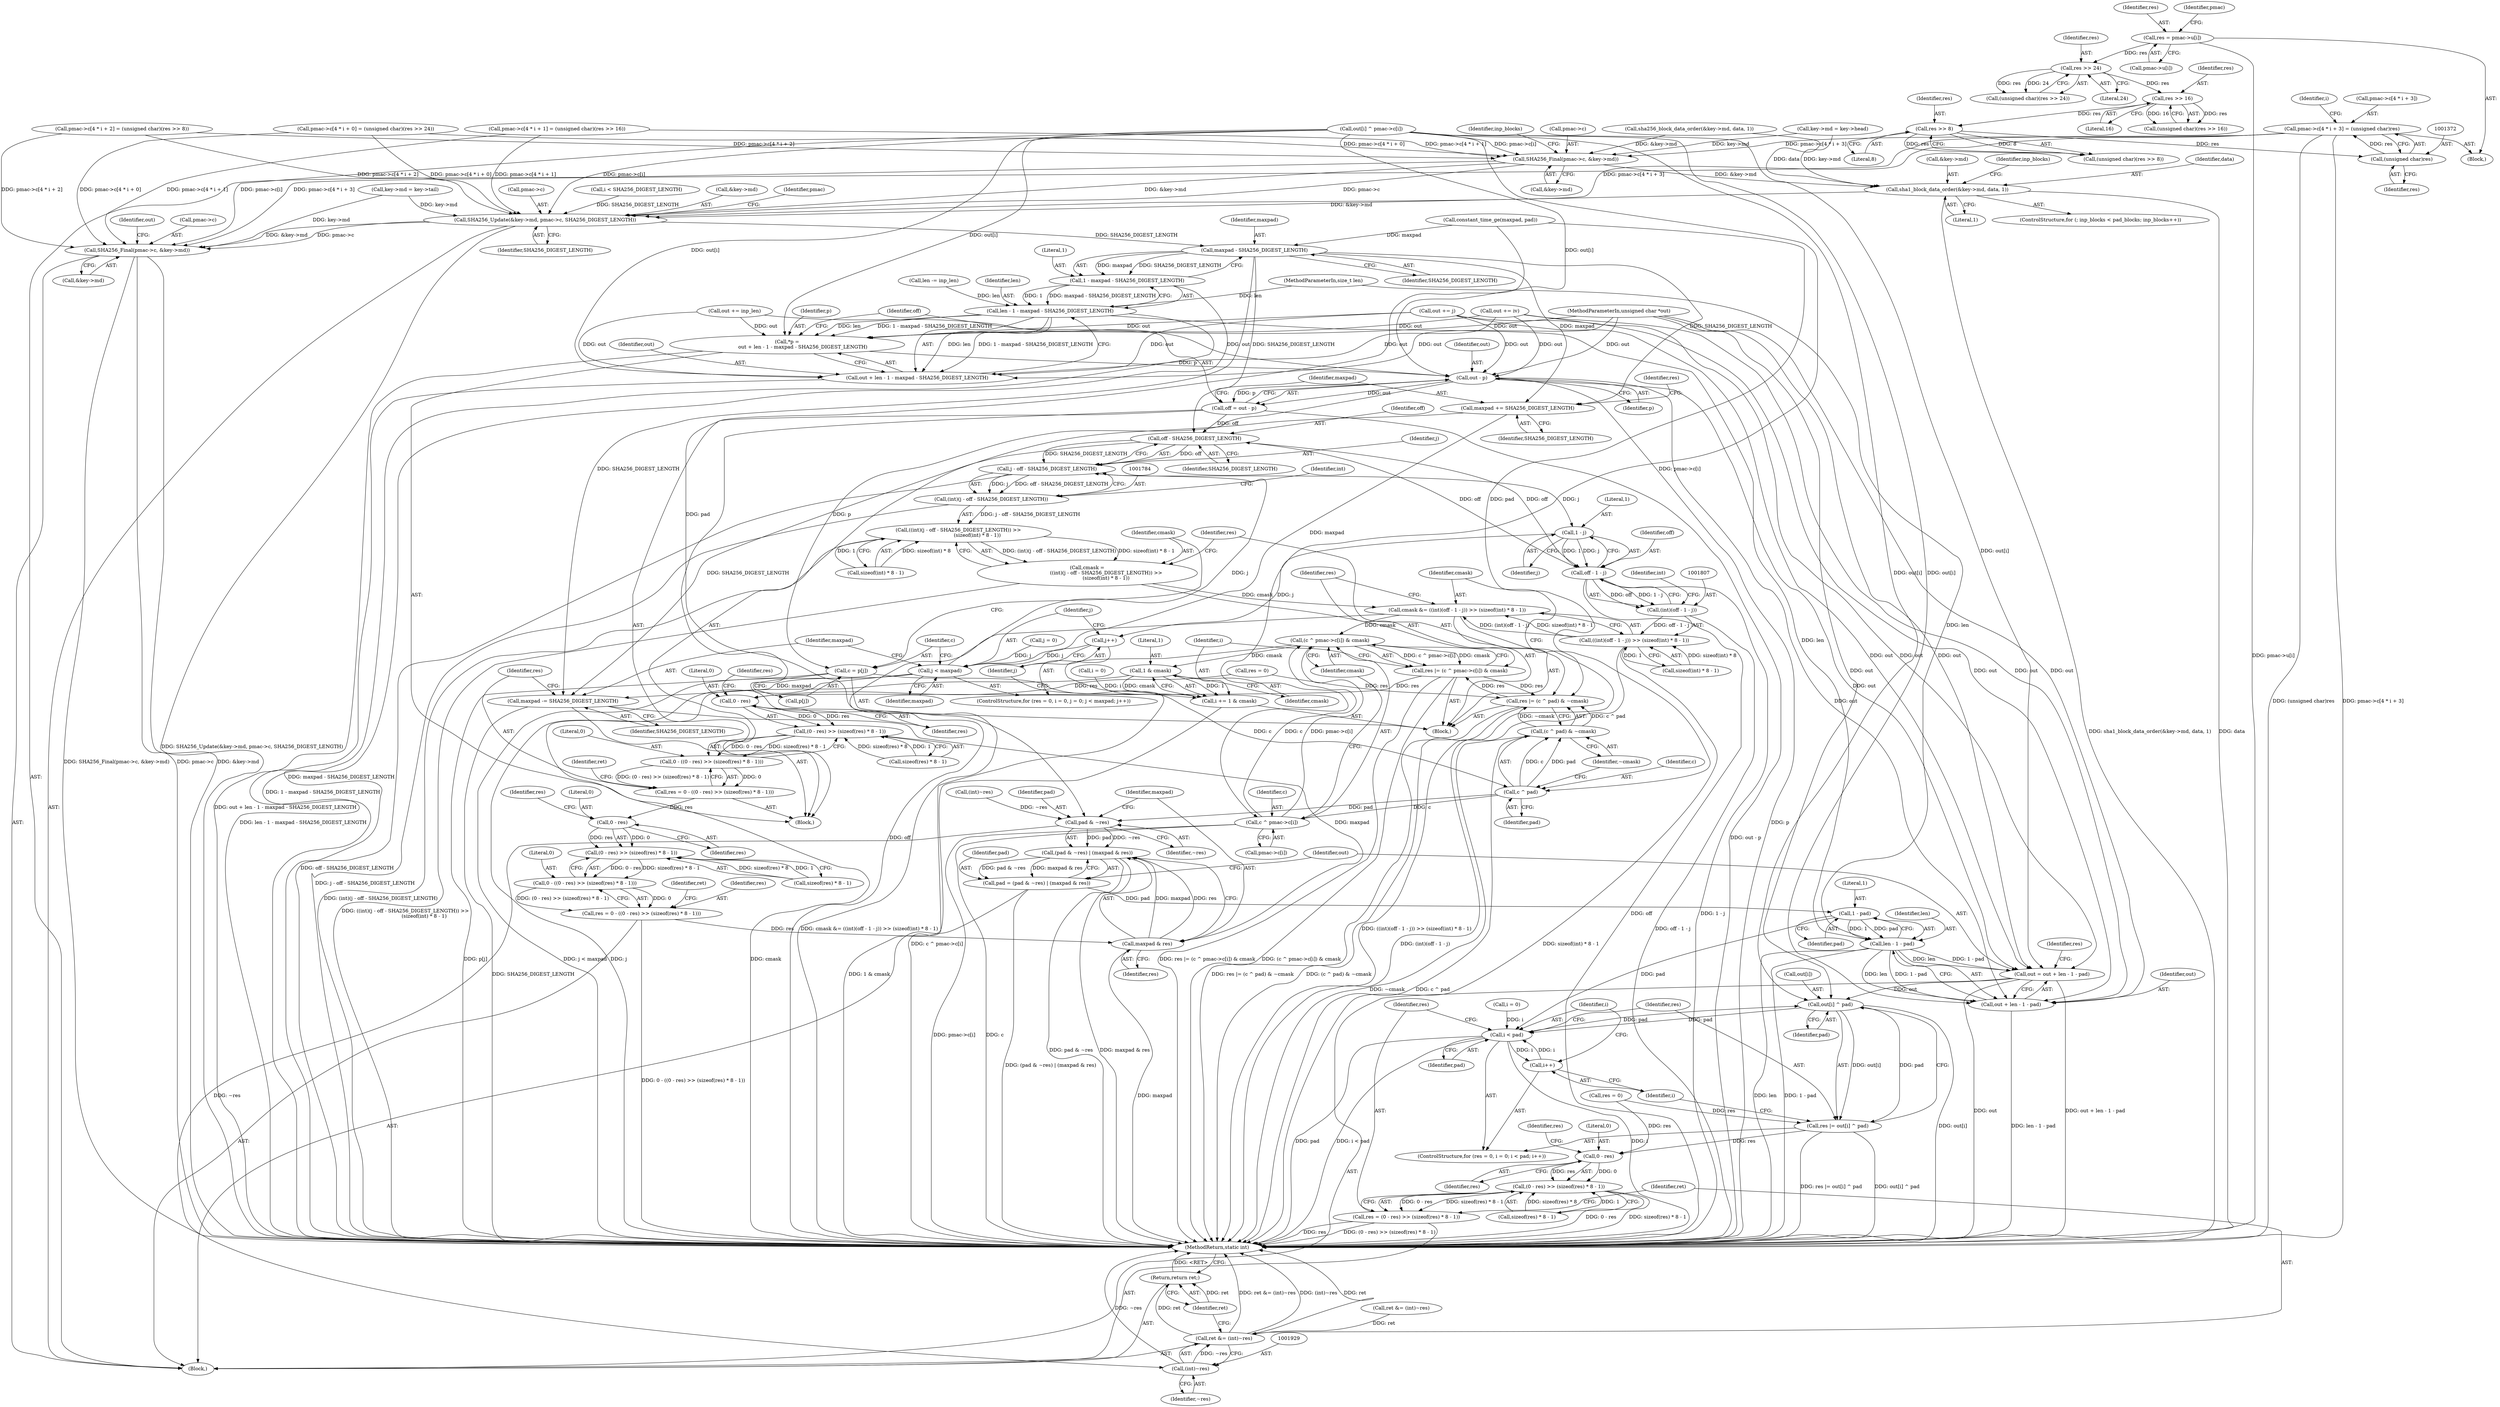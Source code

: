 digraph "0_openssl_68595c0c2886e7942a14f98c17a55a88afb6c292_0@array" {
"1001361" [label="(Call,pmac->c[4 * i + 3] = (unsigned char)res)"];
"1001371" [label="(Call,(unsigned char)res)"];
"1001358" [label="(Call,res >> 8)"];
"1001343" [label="(Call,res >> 16)"];
"1001328" [label="(Call,res >> 24)"];
"1001309" [label="(Call,res = pmac->u[i])"];
"1001632" [label="(Call,SHA256_Final(pmac->c, &key->md))"];
"1001696" [label="(Call,sha1_block_data_order(&key->md, data, 1))"];
"1001710" [label="(Call,SHA256_Update(&key->md, pmac->c, SHA256_DIGEST_LENGTH))"];
"1001719" [label="(Call,SHA256_Final(pmac->c, &key->md))"];
"1001743" [label="(Call,maxpad - SHA256_DIGEST_LENGTH)"];
"1001741" [label="(Call,1 - maxpad - SHA256_DIGEST_LENGTH)"];
"1001739" [label="(Call,len - 1 - maxpad - SHA256_DIGEST_LENGTH)"];
"1001735" [label="(Call,*p =\n                    out + len - 1 - maxpad - SHA256_DIGEST_LENGTH)"];
"1001749" [label="(Call,out - p)"];
"1001747" [label="(Call,off = out - p)"];
"1001787" [label="(Call,off - SHA256_DIGEST_LENGTH)"];
"1001785" [label="(Call,j - off - SHA256_DIGEST_LENGTH)"];
"1001783" [label="(Call,(int)(j - off - SHA256_DIGEST_LENGTH))"];
"1001782" [label="(Call,((int)(j - off - SHA256_DIGEST_LENGTH)) >>\n                        (sizeof(int) * 8 - 1))"];
"1001780" [label="(Call,cmask =\n                        ((int)(j - off - SHA256_DIGEST_LENGTH)) >>\n                        (sizeof(int) * 8 - 1))"];
"1001803" [label="(Call,cmask &= ((int)(off - 1 - j)) >> (sizeof(int) * 8 - 1))"];
"1001821" [label="(Call,(c ^ pmac->c[i]) & cmask)"];
"1001819" [label="(Call,res |= (c ^ pmac->c[i]) & cmask)"];
"1001796" [label="(Call,res |= (c ^ pad) & ~cmask)"];
"1001843" [label="(Call,0 - res)"];
"1001842" [label="(Call,(0 - res) >> (sizeof(res) * 8 - 1))"];
"1001840" [label="(Call,0 - ((0 - res) >> (sizeof(res) * 8 - 1)))"];
"1001838" [label="(Call,res = 0 - ((0 - res) >> (sizeof(res) * 8 - 1)))"];
"1001862" [label="(Call,0 - res)"];
"1001861" [label="(Call,(0 - res) >> (sizeof(res) * 8 - 1))"];
"1001859" [label="(Call,0 - ((0 - res) >> (sizeof(res) * 8 - 1)))"];
"1001857" [label="(Call,res = 0 - ((0 - res) >> (sizeof(res) * 8 - 1)))"];
"1001882" [label="(Call,maxpad & res)"];
"1001878" [label="(Call,(pad & ~res) | (maxpad & res))"];
"1001876" [label="(Call,pad = (pad & ~res) | (maxpad & res))"];
"1001891" [label="(Call,1 - pad)"];
"1001889" [label="(Call,len - 1 - pad)"];
"1001885" [label="(Call,out = out + len - 1 - pad)"];
"1001909" [label="(Call,out[i] ^ pad)"];
"1001902" [label="(Call,i < pad)"];
"1001905" [label="(Call,i++)"];
"1001907" [label="(Call,res |= out[i] ^ pad)"];
"1001917" [label="(Call,0 - res)"];
"1001916" [label="(Call,(0 - res) >> (sizeof(res) * 8 - 1))"];
"1001914" [label="(Call,res = (0 - res) >> (sizeof(res) * 8 - 1))"];
"1001887" [label="(Call,out + len - 1 - pad)"];
"1001832" [label="(Call,1 & cmask)"];
"1001830" [label="(Call,i += 1 & cmask)"];
"1001810" [label="(Call,1 - j)"];
"1001772" [label="(Call,j++)"];
"1001769" [label="(Call,j < maxpad)"];
"1001835" [label="(Call,maxpad -= SHA256_DIGEST_LENGTH)"];
"1001808" [label="(Call,off - 1 - j)"];
"1001806" [label="(Call,(int)(off - 1 - j))"];
"1001805" [label="(Call,((int)(off - 1 - j)) >> (sizeof(int) * 8 - 1))"];
"1001775" [label="(Call,c = p[j])"];
"1001799" [label="(Call,c ^ pad)"];
"1001798" [label="(Call,(c ^ pad) & ~cmask)"];
"1001822" [label="(Call,c ^ pmac->c[i])"];
"1001879" [label="(Call,pad & ~res)"];
"1001928" [label="(Call,(int)~res)"];
"1001926" [label="(Call,ret &= (int)~res)"];
"1001931" [label="(Return,return ret;)"];
"1001737" [label="(Call,out + len - 1 - maxpad - SHA256_DIGEST_LENGTH)"];
"1001754" [label="(Call,maxpad += SHA256_DIGEST_LENGTH)"];
"1001816" [label="(Identifier,int)"];
"1001883" [label="(Identifier,maxpad)"];
"1001757" [label="(ControlStructure,for (res = 0, i = 0, j = 0; j < maxpad; j++))"];
"1001890" [label="(Identifier,len)"];
"1001914" [label="(Call,res = (0 - res) >> (sizeof(res) * 8 - 1))"];
"1001809" [label="(Identifier,off)"];
"1001346" [label="(Call,pmac->c[4 * i + 2] = (unsigned char)(res >> 8))"];
"1001879" [label="(Call,pad & ~res)"];
"1001906" [label="(Identifier,i)"];
"1001878" [label="(Call,(pad & ~res) | (maxpad & res))"];
"1000724" [label="(Call,out += j)"];
"1001356" [label="(Call,(unsigned char)(res >> 8))"];
"1001835" [label="(Call,maxpad -= SHA256_DIGEST_LENGTH)"];
"1001743" [label="(Call,maxpad - SHA256_DIGEST_LENGTH)"];
"1001775" [label="(Call,c = p[j])"];
"1001861" [label="(Call,(0 - res) >> (sizeof(res) * 8 - 1))"];
"1001834" [label="(Identifier,cmask)"];
"1001696" [label="(Call,sha1_block_data_order(&key->md, data, 1))"];
"1001888" [label="(Identifier,out)"];
"1001690" [label="(ControlStructure,for (; inp_blocks < pad_blocks; inp_blocks++))"];
"1001715" [label="(Call,pmac->c)"];
"1001843" [label="(Call,0 - res)"];
"1001361" [label="(Call,pmac->c[4 * i + 3] = (unsigned char)res)"];
"1001771" [label="(Identifier,maxpad)"];
"1000125" [label="(MethodParameterIn,unsigned char *out)"];
"1001824" [label="(Call,pmac->c[i])"];
"1001360" [label="(Literal,8)"];
"1001345" [label="(Literal,16)"];
"1001842" [label="(Call,(0 - res) >> (sizeof(res) * 8 - 1))"];
"1001710" [label="(Call,SHA256_Update(&key->md, pmac->c, SHA256_DIGEST_LENGTH))"];
"1001857" [label="(Call,res = 0 - ((0 - res) >> (sizeof(res) * 8 - 1)))"];
"1001772" [label="(Call,j++)"];
"1001748" [label="(Identifier,off)"];
"1001833" [label="(Literal,1)"];
"1001887" [label="(Call,out + len - 1 - pad)"];
"1001822" [label="(Call,c ^ pmac->c[i])"];
"1001904" [label="(Identifier,pad)"];
"1001923" [label="(Identifier,res)"];
"1001770" [label="(Identifier,j)"];
"1001701" [label="(Identifier,data)"];
"1001899" [label="(Call,i = 0)"];
"1001917" [label="(Call,0 - res)"];
"1001849" [label="(Identifier,res)"];
"1001787" [label="(Call,off - SHA256_DIGEST_LENGTH)"];
"1001853" [label="(Identifier,ret)"];
"1001821" [label="(Call,(c ^ pmac->c[i]) & cmask)"];
"1001760" [label="(Identifier,res)"];
"1001328" [label="(Call,res >> 24)"];
"1001636" [label="(Call,&key->md)"];
"1001865" [label="(Call,sizeof(res) * 8 - 1)"];
"1001308" [label="(Block,)"];
"1001863" [label="(Literal,0)"];
"1001362" [label="(Call,pmac->c[4 * i + 3])"];
"1001920" [label="(Call,sizeof(res) * 8 - 1)"];
"1001932" [label="(Identifier,ret)"];
"1001307" [label="(Identifier,i)"];
"1001358" [label="(Call,res >> 8)"];
"1001697" [label="(Call,&key->md)"];
"1001383" [label="(Call,sha256_block_data_order(&key->md, data, 1))"];
"1001310" [label="(Identifier,res)"];
"1001644" [label="(Identifier,inp_blocks)"];
"1001763" [label="(Call,i = 0)"];
"1001800" [label="(Identifier,c)"];
"1000127" [label="(MethodParameterIn,size_t len)"];
"1001805" [label="(Call,((int)(off - 1 - j)) >> (sizeof(int) * 8 - 1))"];
"1001896" [label="(Call,res = 0)"];
"1001632" [label="(Call,SHA256_Final(pmac->c, &key->md))"];
"1001808" [label="(Call,off - 1 - j)"];
"1001341" [label="(Call,(unsigned char)(res >> 16))"];
"1001893" [label="(Identifier,pad)"];
"1001845" [label="(Identifier,res)"];
"1001777" [label="(Call,p[j])"];
"1001931" [label="(Return,return ret;)"];
"1001782" [label="(Call,((int)(j - off - SHA256_DIGEST_LENGTH)) >>\n                        (sizeof(int) * 8 - 1))"];
"1001892" [label="(Literal,1)"];
"1001858" [label="(Identifier,res)"];
"1001723" [label="(Call,&key->md)"];
"1001773" [label="(Identifier,j)"];
"1001786" [label="(Identifier,j)"];
"1001740" [label="(Identifier,len)"];
"1001733" [label="(Block,)"];
"1001373" [label="(Identifier,res)"];
"1001823" [label="(Identifier,c)"];
"1001859" [label="(Call,0 - ((0 - res) >> (sizeof(res) * 8 - 1)))"];
"1001739" [label="(Call,len - 1 - maxpad - SHA256_DIGEST_LENGTH)"];
"1001903" [label="(Identifier,i)"];
"1001840" [label="(Call,0 - ((0 - res) >> (sizeof(res) * 8 - 1)))"];
"1001781" [label="(Identifier,cmask)"];
"1001884" [label="(Identifier,res)"];
"1001702" [label="(Literal,1)"];
"1001735" [label="(Call,*p =\n                    out + len - 1 - maxpad - SHA256_DIGEST_LENGTH)"];
"1001316" [label="(Call,pmac->c[4 * i + 0] = (unsigned char)(res >> 24))"];
"1000580" [label="(Call,out += iv)"];
"1001798" [label="(Call,(c ^ pad) & ~cmask)"];
"1001876" [label="(Call,pad = (pad & ~res) | (maxpad & res))"];
"1001769" [label="(Call,j < maxpad)"];
"1001343" [label="(Call,res >> 16)"];
"1001727" [label="(Call,out += inp_len)"];
"1001793" [label="(Identifier,int)"];
"1001930" [label="(Identifier,~res)"];
"1001633" [label="(Call,pmac->c)"];
"1001891" [label="(Call,1 - pad)"];
"1001728" [label="(Identifier,out)"];
"1000546" [label="(Call,i < SHA256_DIGEST_LENGTH)"];
"1001846" [label="(Call,sizeof(res) * 8 - 1)"];
"1001860" [label="(Literal,0)"];
"1001371" [label="(Call,(unsigned char)res)"];
"1001796" [label="(Call,res |= (c ^ pad) & ~cmask)"];
"1001711" [label="(Call,&key->md)"];
"1001839" [label="(Identifier,res)"];
"1001928" [label="(Call,(int)~res)"];
"1001915" [label="(Identifier,res)"];
"1001802" [label="(Identifier,~cmask)"];
"1001841" [label="(Literal,0)"];
"1001873" [label="(Call,(int)~res)"];
"1001913" [label="(Identifier,pad)"];
"1001751" [label="(Identifier,p)"];
"1001776" [label="(Identifier,c)"];
"1001927" [label="(Identifier,ret)"];
"1001905" [label="(Call,i++)"];
"1001780" [label="(Call,cmask =\n                        ((int)(j - off - SHA256_DIGEST_LENGTH)) >>\n                        (sizeof(int) * 8 - 1))"];
"1001754" [label="(Call,maxpad += SHA256_DIGEST_LENGTH)"];
"1001804" [label="(Identifier,cmask)"];
"1001907" [label="(Call,res |= out[i] ^ pad)"];
"1001801" [label="(Identifier,pad)"];
"1001737" [label="(Call,out + len - 1 - maxpad - SHA256_DIGEST_LENGTH)"];
"1001785" [label="(Call,j - off - SHA256_DIGEST_LENGTH)"];
"1001755" [label="(Identifier,maxpad)"];
"1001872" [label="(Identifier,ret)"];
"1000496" [label="(Block,)"];
"1001720" [label="(Call,pmac->c)"];
"1001812" [label="(Identifier,j)"];
"1001790" [label="(Call,sizeof(int) * 8 - 1)"];
"1001788" [label="(Identifier,off)"];
"1001783" [label="(Call,(int)(j - off - SHA256_DIGEST_LENGTH))"];
"1001889" [label="(Call,len - 1 - pad)"];
"1001944" [label="(MethodReturn,static int)"];
"1001909" [label="(Call,out[i] ^ pad)"];
"1001910" [label="(Call,out[i])"];
"1001703" [label="(Call,key->md = key->tail)"];
"1001730" [label="(Call,len -= inp_len)"];
"1001844" [label="(Literal,0)"];
"1001719" [label="(Call,SHA256_Final(pmac->c, &key->md))"];
"1001882" [label="(Call,maxpad & res)"];
"1001326" [label="(Call,(unsigned char)(res >> 24))"];
"1001311" [label="(Call,pmac->u[i])"];
"1001744" [label="(Identifier,maxpad)"];
"1001797" [label="(Identifier,res)"];
"1001819" [label="(Call,res |= (c ^ pmac->c[i]) & cmask)"];
"1001799" [label="(Call,c ^ pad)"];
"1001871" [label="(Call,ret &= (int)~res)"];
"1001820" [label="(Identifier,res)"];
"1001747" [label="(Call,off = out - p)"];
"1001880" [label="(Identifier,pad)"];
"1001902" [label="(Call,i < pad)"];
"1001750" [label="(Identifier,out)"];
"1001916" [label="(Call,(0 - res) >> (sizeof(res) * 8 - 1))"];
"1001745" [label="(Identifier,SHA256_DIGEST_LENGTH)"];
"1001741" [label="(Call,1 - maxpad - SHA256_DIGEST_LENGTH)"];
"1001344" [label="(Identifier,res)"];
"1001897" [label="(Identifier,res)"];
"1001806" [label="(Call,(int)(off - 1 - j))"];
"1001832" [label="(Call,1 & cmask)"];
"1001718" [label="(Identifier,SHA256_DIGEST_LENGTH)"];
"1001742" [label="(Literal,1)"];
"1001836" [label="(Identifier,maxpad)"];
"1001831" [label="(Identifier,i)"];
"1001359" [label="(Identifier,res)"];
"1001926" [label="(Call,ret &= (int)~res)"];
"1001908" [label="(Identifier,res)"];
"1001868" [label="(Identifier,res)"];
"1000629" [label="(Call,constant_time_ge(maxpad, pad))"];
"1001736" [label="(Identifier,p)"];
"1001329" [label="(Identifier,res)"];
"1001695" [label="(Identifier,inp_blocks)"];
"1001331" [label="(Call,pmac->c[4 * i + 1] = (unsigned char)(res >> 16))"];
"1000553" [label="(Call,out[i] ^ pmac->c[i])"];
"1001862" [label="(Call,0 - res)"];
"1001829" [label="(Identifier,cmask)"];
"1001813" [label="(Call,sizeof(int) * 8 - 1)"];
"1001738" [label="(Identifier,out)"];
"1001881" [label="(Identifier,~res)"];
"1001803" [label="(Call,cmask &= ((int)(off - 1 - j)) >> (sizeof(int) * 8 - 1))"];
"1001918" [label="(Literal,0)"];
"1001885" [label="(Call,out = out + len - 1 - pad)"];
"1001330" [label="(Literal,24)"];
"1001810" [label="(Call,1 - j)"];
"1001811" [label="(Literal,1)"];
"1001721" [label="(Identifier,pmac)"];
"1000669" [label="(Call,key->md = key->head)"];
"1001774" [label="(Block,)"];
"1001894" [label="(ControlStructure,for (res = 0, i = 0; i < pad; i++))"];
"1001749" [label="(Call,out - p)"];
"1001759" [label="(Call,res = 0)"];
"1001877" [label="(Identifier,pad)"];
"1001886" [label="(Identifier,out)"];
"1001838" [label="(Call,res = 0 - ((0 - res) >> (sizeof(res) * 8 - 1)))"];
"1001766" [label="(Call,j = 0)"];
"1001837" [label="(Identifier,SHA256_DIGEST_LENGTH)"];
"1001919" [label="(Identifier,res)"];
"1001756" [label="(Identifier,SHA256_DIGEST_LENGTH)"];
"1001319" [label="(Identifier,pmac)"];
"1001864" [label="(Identifier,res)"];
"1001309" [label="(Call,res = pmac->u[i])"];
"1001830" [label="(Call,i += 1 & cmask)"];
"1001789" [label="(Identifier,SHA256_DIGEST_LENGTH)"];
"1001361" -> "1001308"  [label="AST: "];
"1001361" -> "1001371"  [label="CFG: "];
"1001362" -> "1001361"  [label="AST: "];
"1001371" -> "1001361"  [label="AST: "];
"1001307" -> "1001361"  [label="CFG: "];
"1001361" -> "1001944"  [label="DDG: (unsigned char)res"];
"1001361" -> "1001944"  [label="DDG: pmac->c[4 * i + 3]"];
"1001371" -> "1001361"  [label="DDG: res"];
"1001361" -> "1001632"  [label="DDG: pmac->c[4 * i + 3]"];
"1001361" -> "1001710"  [label="DDG: pmac->c[4 * i + 3]"];
"1001361" -> "1001719"  [label="DDG: pmac->c[4 * i + 3]"];
"1001371" -> "1001373"  [label="CFG: "];
"1001372" -> "1001371"  [label="AST: "];
"1001373" -> "1001371"  [label="AST: "];
"1001358" -> "1001371"  [label="DDG: res"];
"1001358" -> "1001356"  [label="AST: "];
"1001358" -> "1001360"  [label="CFG: "];
"1001359" -> "1001358"  [label="AST: "];
"1001360" -> "1001358"  [label="AST: "];
"1001356" -> "1001358"  [label="CFG: "];
"1001358" -> "1001356"  [label="DDG: res"];
"1001358" -> "1001356"  [label="DDG: 8"];
"1001343" -> "1001358"  [label="DDG: res"];
"1001343" -> "1001341"  [label="AST: "];
"1001343" -> "1001345"  [label="CFG: "];
"1001344" -> "1001343"  [label="AST: "];
"1001345" -> "1001343"  [label="AST: "];
"1001341" -> "1001343"  [label="CFG: "];
"1001343" -> "1001341"  [label="DDG: res"];
"1001343" -> "1001341"  [label="DDG: 16"];
"1001328" -> "1001343"  [label="DDG: res"];
"1001328" -> "1001326"  [label="AST: "];
"1001328" -> "1001330"  [label="CFG: "];
"1001329" -> "1001328"  [label="AST: "];
"1001330" -> "1001328"  [label="AST: "];
"1001326" -> "1001328"  [label="CFG: "];
"1001328" -> "1001326"  [label="DDG: res"];
"1001328" -> "1001326"  [label="DDG: 24"];
"1001309" -> "1001328"  [label="DDG: res"];
"1001309" -> "1001308"  [label="AST: "];
"1001309" -> "1001311"  [label="CFG: "];
"1001310" -> "1001309"  [label="AST: "];
"1001311" -> "1001309"  [label="AST: "];
"1001319" -> "1001309"  [label="CFG: "];
"1001309" -> "1001944"  [label="DDG: pmac->u[i]"];
"1001632" -> "1000496"  [label="AST: "];
"1001632" -> "1001636"  [label="CFG: "];
"1001633" -> "1001632"  [label="AST: "];
"1001636" -> "1001632"  [label="AST: "];
"1001644" -> "1001632"  [label="CFG: "];
"1001331" -> "1001632"  [label="DDG: pmac->c[4 * i + 1]"];
"1000553" -> "1001632"  [label="DDG: pmac->c[i]"];
"1001346" -> "1001632"  [label="DDG: pmac->c[4 * i + 2]"];
"1001316" -> "1001632"  [label="DDG: pmac->c[4 * i + 0]"];
"1001383" -> "1001632"  [label="DDG: &key->md"];
"1000669" -> "1001632"  [label="DDG: key->md"];
"1001632" -> "1001696"  [label="DDG: &key->md"];
"1001632" -> "1001710"  [label="DDG: &key->md"];
"1001632" -> "1001710"  [label="DDG: pmac->c"];
"1001696" -> "1001690"  [label="AST: "];
"1001696" -> "1001702"  [label="CFG: "];
"1001697" -> "1001696"  [label="AST: "];
"1001701" -> "1001696"  [label="AST: "];
"1001702" -> "1001696"  [label="AST: "];
"1001695" -> "1001696"  [label="CFG: "];
"1001696" -> "1001944"  [label="DDG: sha1_block_data_order(&key->md, data, 1)"];
"1001696" -> "1001944"  [label="DDG: data"];
"1000669" -> "1001696"  [label="DDG: key->md"];
"1001383" -> "1001696"  [label="DDG: data"];
"1001696" -> "1001710"  [label="DDG: &key->md"];
"1001710" -> "1000496"  [label="AST: "];
"1001710" -> "1001718"  [label="CFG: "];
"1001711" -> "1001710"  [label="AST: "];
"1001715" -> "1001710"  [label="AST: "];
"1001718" -> "1001710"  [label="AST: "];
"1001721" -> "1001710"  [label="CFG: "];
"1001710" -> "1001944"  [label="DDG: SHA256_Update(&key->md, pmac->c, SHA256_DIGEST_LENGTH)"];
"1001703" -> "1001710"  [label="DDG: key->md"];
"1001331" -> "1001710"  [label="DDG: pmac->c[4 * i + 1]"];
"1001346" -> "1001710"  [label="DDG: pmac->c[4 * i + 2]"];
"1001316" -> "1001710"  [label="DDG: pmac->c[4 * i + 0]"];
"1000553" -> "1001710"  [label="DDG: pmac->c[i]"];
"1000546" -> "1001710"  [label="DDG: SHA256_DIGEST_LENGTH"];
"1001710" -> "1001719"  [label="DDG: pmac->c"];
"1001710" -> "1001719"  [label="DDG: &key->md"];
"1001710" -> "1001743"  [label="DDG: SHA256_DIGEST_LENGTH"];
"1001719" -> "1000496"  [label="AST: "];
"1001719" -> "1001723"  [label="CFG: "];
"1001720" -> "1001719"  [label="AST: "];
"1001723" -> "1001719"  [label="AST: "];
"1001728" -> "1001719"  [label="CFG: "];
"1001719" -> "1001944"  [label="DDG: SHA256_Final(pmac->c, &key->md)"];
"1001719" -> "1001944"  [label="DDG: pmac->c"];
"1001719" -> "1001944"  [label="DDG: &key->md"];
"1001331" -> "1001719"  [label="DDG: pmac->c[4 * i + 1]"];
"1000553" -> "1001719"  [label="DDG: pmac->c[i]"];
"1001346" -> "1001719"  [label="DDG: pmac->c[4 * i + 2]"];
"1001316" -> "1001719"  [label="DDG: pmac->c[4 * i + 0]"];
"1001703" -> "1001719"  [label="DDG: key->md"];
"1001743" -> "1001741"  [label="AST: "];
"1001743" -> "1001745"  [label="CFG: "];
"1001744" -> "1001743"  [label="AST: "];
"1001745" -> "1001743"  [label="AST: "];
"1001741" -> "1001743"  [label="CFG: "];
"1001743" -> "1001741"  [label="DDG: maxpad"];
"1001743" -> "1001741"  [label="DDG: SHA256_DIGEST_LENGTH"];
"1000629" -> "1001743"  [label="DDG: maxpad"];
"1001743" -> "1001754"  [label="DDG: SHA256_DIGEST_LENGTH"];
"1001743" -> "1001754"  [label="DDG: maxpad"];
"1001743" -> "1001787"  [label="DDG: SHA256_DIGEST_LENGTH"];
"1001743" -> "1001835"  [label="DDG: SHA256_DIGEST_LENGTH"];
"1001741" -> "1001739"  [label="AST: "];
"1001742" -> "1001741"  [label="AST: "];
"1001739" -> "1001741"  [label="CFG: "];
"1001741" -> "1001944"  [label="DDG: maxpad - SHA256_DIGEST_LENGTH"];
"1001741" -> "1001739"  [label="DDG: 1"];
"1001741" -> "1001739"  [label="DDG: maxpad - SHA256_DIGEST_LENGTH"];
"1001739" -> "1001737"  [label="AST: "];
"1001740" -> "1001739"  [label="AST: "];
"1001737" -> "1001739"  [label="CFG: "];
"1001739" -> "1001944"  [label="DDG: 1 - maxpad - SHA256_DIGEST_LENGTH"];
"1001739" -> "1001735"  [label="DDG: len"];
"1001739" -> "1001735"  [label="DDG: 1 - maxpad - SHA256_DIGEST_LENGTH"];
"1001739" -> "1001737"  [label="DDG: len"];
"1001739" -> "1001737"  [label="DDG: 1 - maxpad - SHA256_DIGEST_LENGTH"];
"1001730" -> "1001739"  [label="DDG: len"];
"1000127" -> "1001739"  [label="DDG: len"];
"1001739" -> "1001889"  [label="DDG: len"];
"1001735" -> "1001733"  [label="AST: "];
"1001735" -> "1001737"  [label="CFG: "];
"1001736" -> "1001735"  [label="AST: "];
"1001737" -> "1001735"  [label="AST: "];
"1001748" -> "1001735"  [label="CFG: "];
"1001735" -> "1001944"  [label="DDG: out + len - 1 - maxpad - SHA256_DIGEST_LENGTH"];
"1001727" -> "1001735"  [label="DDG: out"];
"1000553" -> "1001735"  [label="DDG: out[i]"];
"1000125" -> "1001735"  [label="DDG: out"];
"1000580" -> "1001735"  [label="DDG: out"];
"1000724" -> "1001735"  [label="DDG: out"];
"1001735" -> "1001749"  [label="DDG: p"];
"1001749" -> "1001747"  [label="AST: "];
"1001749" -> "1001751"  [label="CFG: "];
"1001750" -> "1001749"  [label="AST: "];
"1001751" -> "1001749"  [label="AST: "];
"1001747" -> "1001749"  [label="CFG: "];
"1001749" -> "1001944"  [label="DDG: p"];
"1001749" -> "1001747"  [label="DDG: out"];
"1001749" -> "1001747"  [label="DDG: p"];
"1000553" -> "1001749"  [label="DDG: out[i]"];
"1000125" -> "1001749"  [label="DDG: out"];
"1000580" -> "1001749"  [label="DDG: out"];
"1001727" -> "1001749"  [label="DDG: out"];
"1000724" -> "1001749"  [label="DDG: out"];
"1001749" -> "1001775"  [label="DDG: p"];
"1001749" -> "1001885"  [label="DDG: out"];
"1001749" -> "1001887"  [label="DDG: out"];
"1001747" -> "1001733"  [label="AST: "];
"1001748" -> "1001747"  [label="AST: "];
"1001755" -> "1001747"  [label="CFG: "];
"1001747" -> "1001944"  [label="DDG: off"];
"1001747" -> "1001944"  [label="DDG: out - p"];
"1001747" -> "1001787"  [label="DDG: off"];
"1001787" -> "1001785"  [label="AST: "];
"1001787" -> "1001789"  [label="CFG: "];
"1001788" -> "1001787"  [label="AST: "];
"1001789" -> "1001787"  [label="AST: "];
"1001785" -> "1001787"  [label="CFG: "];
"1001787" -> "1001785"  [label="DDG: off"];
"1001787" -> "1001785"  [label="DDG: SHA256_DIGEST_LENGTH"];
"1001808" -> "1001787"  [label="DDG: off"];
"1001787" -> "1001808"  [label="DDG: off"];
"1001787" -> "1001835"  [label="DDG: SHA256_DIGEST_LENGTH"];
"1001785" -> "1001783"  [label="AST: "];
"1001786" -> "1001785"  [label="AST: "];
"1001783" -> "1001785"  [label="CFG: "];
"1001785" -> "1001944"  [label="DDG: off - SHA256_DIGEST_LENGTH"];
"1001785" -> "1001783"  [label="DDG: j"];
"1001785" -> "1001783"  [label="DDG: off - SHA256_DIGEST_LENGTH"];
"1001769" -> "1001785"  [label="DDG: j"];
"1001785" -> "1001810"  [label="DDG: j"];
"1001783" -> "1001782"  [label="AST: "];
"1001784" -> "1001783"  [label="AST: "];
"1001793" -> "1001783"  [label="CFG: "];
"1001783" -> "1001944"  [label="DDG: j - off - SHA256_DIGEST_LENGTH"];
"1001783" -> "1001782"  [label="DDG: j - off - SHA256_DIGEST_LENGTH"];
"1001782" -> "1001780"  [label="AST: "];
"1001782" -> "1001790"  [label="CFG: "];
"1001790" -> "1001782"  [label="AST: "];
"1001780" -> "1001782"  [label="CFG: "];
"1001782" -> "1001944"  [label="DDG: (int)(j - off - SHA256_DIGEST_LENGTH)"];
"1001782" -> "1001780"  [label="DDG: (int)(j - off - SHA256_DIGEST_LENGTH)"];
"1001782" -> "1001780"  [label="DDG: sizeof(int) * 8 - 1"];
"1001790" -> "1001782"  [label="DDG: sizeof(int) * 8"];
"1001790" -> "1001782"  [label="DDG: 1"];
"1001780" -> "1001774"  [label="AST: "];
"1001781" -> "1001780"  [label="AST: "];
"1001797" -> "1001780"  [label="CFG: "];
"1001780" -> "1001944"  [label="DDG: ((int)(j - off - SHA256_DIGEST_LENGTH)) >>\n                        (sizeof(int) * 8 - 1)"];
"1001780" -> "1001803"  [label="DDG: cmask"];
"1001803" -> "1001774"  [label="AST: "];
"1001803" -> "1001805"  [label="CFG: "];
"1001804" -> "1001803"  [label="AST: "];
"1001805" -> "1001803"  [label="AST: "];
"1001820" -> "1001803"  [label="CFG: "];
"1001803" -> "1001944"  [label="DDG: ((int)(off - 1 - j)) >> (sizeof(int) * 8 - 1)"];
"1001803" -> "1001944"  [label="DDG: cmask &= ((int)(off - 1 - j)) >> (sizeof(int) * 8 - 1)"];
"1001805" -> "1001803"  [label="DDG: (int)(off - 1 - j)"];
"1001805" -> "1001803"  [label="DDG: sizeof(int) * 8 - 1"];
"1001803" -> "1001821"  [label="DDG: cmask"];
"1001821" -> "1001819"  [label="AST: "];
"1001821" -> "1001829"  [label="CFG: "];
"1001822" -> "1001821"  [label="AST: "];
"1001829" -> "1001821"  [label="AST: "];
"1001819" -> "1001821"  [label="CFG: "];
"1001821" -> "1001944"  [label="DDG: c ^ pmac->c[i]"];
"1001821" -> "1001819"  [label="DDG: c ^ pmac->c[i]"];
"1001821" -> "1001819"  [label="DDG: cmask"];
"1001822" -> "1001821"  [label="DDG: c"];
"1001822" -> "1001821"  [label="DDG: pmac->c[i]"];
"1001821" -> "1001832"  [label="DDG: cmask"];
"1001819" -> "1001774"  [label="AST: "];
"1001820" -> "1001819"  [label="AST: "];
"1001831" -> "1001819"  [label="CFG: "];
"1001819" -> "1001944"  [label="DDG: res |= (c ^ pmac->c[i]) & cmask"];
"1001819" -> "1001944"  [label="DDG: (c ^ pmac->c[i]) & cmask"];
"1001819" -> "1001796"  [label="DDG: res"];
"1001796" -> "1001819"  [label="DDG: res"];
"1001819" -> "1001843"  [label="DDG: res"];
"1001796" -> "1001774"  [label="AST: "];
"1001796" -> "1001798"  [label="CFG: "];
"1001797" -> "1001796"  [label="AST: "];
"1001798" -> "1001796"  [label="AST: "];
"1001804" -> "1001796"  [label="CFG: "];
"1001796" -> "1001944"  [label="DDG: res |= (c ^ pad) & ~cmask"];
"1001796" -> "1001944"  [label="DDG: (c ^ pad) & ~cmask"];
"1001759" -> "1001796"  [label="DDG: res"];
"1001798" -> "1001796"  [label="DDG: c ^ pad"];
"1001798" -> "1001796"  [label="DDG: ~cmask"];
"1001843" -> "1001842"  [label="AST: "];
"1001843" -> "1001845"  [label="CFG: "];
"1001844" -> "1001843"  [label="AST: "];
"1001845" -> "1001843"  [label="AST: "];
"1001849" -> "1001843"  [label="CFG: "];
"1001843" -> "1001842"  [label="DDG: 0"];
"1001843" -> "1001842"  [label="DDG: res"];
"1001759" -> "1001843"  [label="DDG: res"];
"1001842" -> "1001840"  [label="AST: "];
"1001842" -> "1001846"  [label="CFG: "];
"1001846" -> "1001842"  [label="AST: "];
"1001840" -> "1001842"  [label="CFG: "];
"1001842" -> "1001840"  [label="DDG: 0 - res"];
"1001842" -> "1001840"  [label="DDG: sizeof(res) * 8 - 1"];
"1001846" -> "1001842"  [label="DDG: sizeof(res) * 8"];
"1001846" -> "1001842"  [label="DDG: 1"];
"1001840" -> "1001838"  [label="AST: "];
"1001841" -> "1001840"  [label="AST: "];
"1001838" -> "1001840"  [label="CFG: "];
"1001840" -> "1001838"  [label="DDG: 0"];
"1001840" -> "1001838"  [label="DDG: (0 - res) >> (sizeof(res) * 8 - 1)"];
"1001838" -> "1001733"  [label="AST: "];
"1001839" -> "1001838"  [label="AST: "];
"1001853" -> "1001838"  [label="CFG: "];
"1001838" -> "1001862"  [label="DDG: res"];
"1001862" -> "1001861"  [label="AST: "];
"1001862" -> "1001864"  [label="CFG: "];
"1001863" -> "1001862"  [label="AST: "];
"1001864" -> "1001862"  [label="AST: "];
"1001868" -> "1001862"  [label="CFG: "];
"1001862" -> "1001861"  [label="DDG: 0"];
"1001862" -> "1001861"  [label="DDG: res"];
"1001861" -> "1001859"  [label="AST: "];
"1001861" -> "1001865"  [label="CFG: "];
"1001865" -> "1001861"  [label="AST: "];
"1001859" -> "1001861"  [label="CFG: "];
"1001861" -> "1001859"  [label="DDG: 0 - res"];
"1001861" -> "1001859"  [label="DDG: sizeof(res) * 8 - 1"];
"1001865" -> "1001861"  [label="DDG: sizeof(res) * 8"];
"1001865" -> "1001861"  [label="DDG: 1"];
"1001859" -> "1001857"  [label="AST: "];
"1001860" -> "1001859"  [label="AST: "];
"1001857" -> "1001859"  [label="CFG: "];
"1001859" -> "1001857"  [label="DDG: 0"];
"1001859" -> "1001857"  [label="DDG: (0 - res) >> (sizeof(res) * 8 - 1)"];
"1001857" -> "1000496"  [label="AST: "];
"1001858" -> "1001857"  [label="AST: "];
"1001872" -> "1001857"  [label="CFG: "];
"1001857" -> "1001944"  [label="DDG: 0 - ((0 - res) >> (sizeof(res) * 8 - 1))"];
"1001857" -> "1001882"  [label="DDG: res"];
"1001882" -> "1001878"  [label="AST: "];
"1001882" -> "1001884"  [label="CFG: "];
"1001883" -> "1001882"  [label="AST: "];
"1001884" -> "1001882"  [label="AST: "];
"1001878" -> "1001882"  [label="CFG: "];
"1001882" -> "1001944"  [label="DDG: maxpad"];
"1001882" -> "1001878"  [label="DDG: maxpad"];
"1001882" -> "1001878"  [label="DDG: res"];
"1001835" -> "1001882"  [label="DDG: maxpad"];
"1001878" -> "1001876"  [label="AST: "];
"1001879" -> "1001878"  [label="AST: "];
"1001876" -> "1001878"  [label="CFG: "];
"1001878" -> "1001944"  [label="DDG: pad & ~res"];
"1001878" -> "1001944"  [label="DDG: maxpad & res"];
"1001878" -> "1001876"  [label="DDG: pad & ~res"];
"1001878" -> "1001876"  [label="DDG: maxpad & res"];
"1001879" -> "1001878"  [label="DDG: pad"];
"1001879" -> "1001878"  [label="DDG: ~res"];
"1001876" -> "1000496"  [label="AST: "];
"1001877" -> "1001876"  [label="AST: "];
"1001886" -> "1001876"  [label="CFG: "];
"1001876" -> "1001944"  [label="DDG: (pad & ~res) | (maxpad & res)"];
"1001876" -> "1001891"  [label="DDG: pad"];
"1001891" -> "1001889"  [label="AST: "];
"1001891" -> "1001893"  [label="CFG: "];
"1001892" -> "1001891"  [label="AST: "];
"1001893" -> "1001891"  [label="AST: "];
"1001889" -> "1001891"  [label="CFG: "];
"1001891" -> "1001889"  [label="DDG: 1"];
"1001891" -> "1001889"  [label="DDG: pad"];
"1001891" -> "1001902"  [label="DDG: pad"];
"1001889" -> "1001887"  [label="AST: "];
"1001890" -> "1001889"  [label="AST: "];
"1001887" -> "1001889"  [label="CFG: "];
"1001889" -> "1001944"  [label="DDG: len"];
"1001889" -> "1001944"  [label="DDG: 1 - pad"];
"1001889" -> "1001885"  [label="DDG: len"];
"1001889" -> "1001885"  [label="DDG: 1 - pad"];
"1001889" -> "1001887"  [label="DDG: len"];
"1001889" -> "1001887"  [label="DDG: 1 - pad"];
"1000127" -> "1001889"  [label="DDG: len"];
"1001885" -> "1000496"  [label="AST: "];
"1001885" -> "1001887"  [label="CFG: "];
"1001886" -> "1001885"  [label="AST: "];
"1001887" -> "1001885"  [label="AST: "];
"1001897" -> "1001885"  [label="CFG: "];
"1001885" -> "1001944"  [label="DDG: out + len - 1 - pad"];
"1001885" -> "1001944"  [label="DDG: out"];
"1000553" -> "1001885"  [label="DDG: out[i]"];
"1000125" -> "1001885"  [label="DDG: out"];
"1000580" -> "1001885"  [label="DDG: out"];
"1000724" -> "1001885"  [label="DDG: out"];
"1001885" -> "1001909"  [label="DDG: out"];
"1001909" -> "1001907"  [label="AST: "];
"1001909" -> "1001913"  [label="CFG: "];
"1001910" -> "1001909"  [label="AST: "];
"1001913" -> "1001909"  [label="AST: "];
"1001907" -> "1001909"  [label="CFG: "];
"1001909" -> "1001944"  [label="DDG: out[i]"];
"1001909" -> "1001902"  [label="DDG: pad"];
"1001909" -> "1001907"  [label="DDG: out[i]"];
"1001909" -> "1001907"  [label="DDG: pad"];
"1000553" -> "1001909"  [label="DDG: out[i]"];
"1000125" -> "1001909"  [label="DDG: out"];
"1001902" -> "1001909"  [label="DDG: pad"];
"1001902" -> "1001894"  [label="AST: "];
"1001902" -> "1001904"  [label="CFG: "];
"1001903" -> "1001902"  [label="AST: "];
"1001904" -> "1001902"  [label="AST: "];
"1001908" -> "1001902"  [label="CFG: "];
"1001915" -> "1001902"  [label="CFG: "];
"1001902" -> "1001944"  [label="DDG: pad"];
"1001902" -> "1001944"  [label="DDG: i < pad"];
"1001902" -> "1001944"  [label="DDG: i"];
"1001905" -> "1001902"  [label="DDG: i"];
"1001899" -> "1001902"  [label="DDG: i"];
"1001902" -> "1001905"  [label="DDG: i"];
"1001905" -> "1001894"  [label="AST: "];
"1001905" -> "1001906"  [label="CFG: "];
"1001906" -> "1001905"  [label="AST: "];
"1001903" -> "1001905"  [label="CFG: "];
"1001907" -> "1001894"  [label="AST: "];
"1001908" -> "1001907"  [label="AST: "];
"1001906" -> "1001907"  [label="CFG: "];
"1001907" -> "1001944"  [label="DDG: res |= out[i] ^ pad"];
"1001907" -> "1001944"  [label="DDG: out[i] ^ pad"];
"1001896" -> "1001907"  [label="DDG: res"];
"1001907" -> "1001917"  [label="DDG: res"];
"1001917" -> "1001916"  [label="AST: "];
"1001917" -> "1001919"  [label="CFG: "];
"1001918" -> "1001917"  [label="AST: "];
"1001919" -> "1001917"  [label="AST: "];
"1001923" -> "1001917"  [label="CFG: "];
"1001917" -> "1001916"  [label="DDG: 0"];
"1001917" -> "1001916"  [label="DDG: res"];
"1001896" -> "1001917"  [label="DDG: res"];
"1001916" -> "1001914"  [label="AST: "];
"1001916" -> "1001920"  [label="CFG: "];
"1001920" -> "1001916"  [label="AST: "];
"1001914" -> "1001916"  [label="CFG: "];
"1001916" -> "1001944"  [label="DDG: 0 - res"];
"1001916" -> "1001944"  [label="DDG: sizeof(res) * 8 - 1"];
"1001916" -> "1001914"  [label="DDG: 0 - res"];
"1001916" -> "1001914"  [label="DDG: sizeof(res) * 8 - 1"];
"1001920" -> "1001916"  [label="DDG: sizeof(res) * 8"];
"1001920" -> "1001916"  [label="DDG: 1"];
"1001914" -> "1000496"  [label="AST: "];
"1001915" -> "1001914"  [label="AST: "];
"1001927" -> "1001914"  [label="CFG: "];
"1001914" -> "1001944"  [label="DDG: (0 - res) >> (sizeof(res) * 8 - 1)"];
"1001914" -> "1001944"  [label="DDG: res"];
"1001888" -> "1001887"  [label="AST: "];
"1001887" -> "1001944"  [label="DDG: len - 1 - pad"];
"1000553" -> "1001887"  [label="DDG: out[i]"];
"1000125" -> "1001887"  [label="DDG: out"];
"1000580" -> "1001887"  [label="DDG: out"];
"1000724" -> "1001887"  [label="DDG: out"];
"1001832" -> "1001830"  [label="AST: "];
"1001832" -> "1001834"  [label="CFG: "];
"1001833" -> "1001832"  [label="AST: "];
"1001834" -> "1001832"  [label="AST: "];
"1001830" -> "1001832"  [label="CFG: "];
"1001832" -> "1001944"  [label="DDG: cmask"];
"1001832" -> "1001830"  [label="DDG: 1"];
"1001832" -> "1001830"  [label="DDG: cmask"];
"1001830" -> "1001774"  [label="AST: "];
"1001831" -> "1001830"  [label="AST: "];
"1001773" -> "1001830"  [label="CFG: "];
"1001830" -> "1001944"  [label="DDG: 1 & cmask"];
"1001763" -> "1001830"  [label="DDG: i"];
"1001810" -> "1001808"  [label="AST: "];
"1001810" -> "1001812"  [label="CFG: "];
"1001811" -> "1001810"  [label="AST: "];
"1001812" -> "1001810"  [label="AST: "];
"1001808" -> "1001810"  [label="CFG: "];
"1001810" -> "1001772"  [label="DDG: j"];
"1001810" -> "1001808"  [label="DDG: 1"];
"1001810" -> "1001808"  [label="DDG: j"];
"1001772" -> "1001757"  [label="AST: "];
"1001772" -> "1001773"  [label="CFG: "];
"1001773" -> "1001772"  [label="AST: "];
"1001770" -> "1001772"  [label="CFG: "];
"1001772" -> "1001769"  [label="DDG: j"];
"1001769" -> "1001757"  [label="AST: "];
"1001769" -> "1001771"  [label="CFG: "];
"1001770" -> "1001769"  [label="AST: "];
"1001771" -> "1001769"  [label="AST: "];
"1001776" -> "1001769"  [label="CFG: "];
"1001836" -> "1001769"  [label="CFG: "];
"1001769" -> "1001944"  [label="DDG: j < maxpad"];
"1001769" -> "1001944"  [label="DDG: j"];
"1001766" -> "1001769"  [label="DDG: j"];
"1001754" -> "1001769"  [label="DDG: maxpad"];
"1001769" -> "1001835"  [label="DDG: maxpad"];
"1001835" -> "1001733"  [label="AST: "];
"1001835" -> "1001837"  [label="CFG: "];
"1001836" -> "1001835"  [label="AST: "];
"1001837" -> "1001835"  [label="AST: "];
"1001839" -> "1001835"  [label="CFG: "];
"1001835" -> "1001944"  [label="DDG: SHA256_DIGEST_LENGTH"];
"1001808" -> "1001806"  [label="AST: "];
"1001809" -> "1001808"  [label="AST: "];
"1001806" -> "1001808"  [label="CFG: "];
"1001808" -> "1001944"  [label="DDG: off"];
"1001808" -> "1001944"  [label="DDG: 1 - j"];
"1001808" -> "1001806"  [label="DDG: off"];
"1001808" -> "1001806"  [label="DDG: 1 - j"];
"1001806" -> "1001805"  [label="AST: "];
"1001807" -> "1001806"  [label="AST: "];
"1001816" -> "1001806"  [label="CFG: "];
"1001806" -> "1001944"  [label="DDG: off - 1 - j"];
"1001806" -> "1001805"  [label="DDG: off - 1 - j"];
"1001805" -> "1001813"  [label="CFG: "];
"1001813" -> "1001805"  [label="AST: "];
"1001805" -> "1001944"  [label="DDG: sizeof(int) * 8 - 1"];
"1001805" -> "1001944"  [label="DDG: (int)(off - 1 - j)"];
"1001813" -> "1001805"  [label="DDG: sizeof(int) * 8"];
"1001813" -> "1001805"  [label="DDG: 1"];
"1001775" -> "1001774"  [label="AST: "];
"1001775" -> "1001777"  [label="CFG: "];
"1001776" -> "1001775"  [label="AST: "];
"1001777" -> "1001775"  [label="AST: "];
"1001781" -> "1001775"  [label="CFG: "];
"1001775" -> "1001944"  [label="DDG: p[j]"];
"1001775" -> "1001799"  [label="DDG: c"];
"1001799" -> "1001798"  [label="AST: "];
"1001799" -> "1001801"  [label="CFG: "];
"1001800" -> "1001799"  [label="AST: "];
"1001801" -> "1001799"  [label="AST: "];
"1001802" -> "1001799"  [label="CFG: "];
"1001799" -> "1001798"  [label="DDG: c"];
"1001799" -> "1001798"  [label="DDG: pad"];
"1000629" -> "1001799"  [label="DDG: pad"];
"1001799" -> "1001822"  [label="DDG: c"];
"1001799" -> "1001879"  [label="DDG: pad"];
"1001798" -> "1001802"  [label="CFG: "];
"1001802" -> "1001798"  [label="AST: "];
"1001798" -> "1001944"  [label="DDG: ~cmask"];
"1001798" -> "1001944"  [label="DDG: c ^ pad"];
"1001822" -> "1001824"  [label="CFG: "];
"1001823" -> "1001822"  [label="AST: "];
"1001824" -> "1001822"  [label="AST: "];
"1001829" -> "1001822"  [label="CFG: "];
"1001822" -> "1001944"  [label="DDG: c"];
"1001822" -> "1001944"  [label="DDG: pmac->c[i]"];
"1000553" -> "1001822"  [label="DDG: pmac->c[i]"];
"1001879" -> "1001881"  [label="CFG: "];
"1001880" -> "1001879"  [label="AST: "];
"1001881" -> "1001879"  [label="AST: "];
"1001883" -> "1001879"  [label="CFG: "];
"1000629" -> "1001879"  [label="DDG: pad"];
"1001873" -> "1001879"  [label="DDG: ~res"];
"1001879" -> "1001928"  [label="DDG: ~res"];
"1001928" -> "1001926"  [label="AST: "];
"1001928" -> "1001930"  [label="CFG: "];
"1001929" -> "1001928"  [label="AST: "];
"1001930" -> "1001928"  [label="AST: "];
"1001926" -> "1001928"  [label="CFG: "];
"1001928" -> "1001944"  [label="DDG: ~res"];
"1001928" -> "1001926"  [label="DDG: ~res"];
"1001926" -> "1000496"  [label="AST: "];
"1001927" -> "1001926"  [label="AST: "];
"1001932" -> "1001926"  [label="CFG: "];
"1001926" -> "1001944"  [label="DDG: ret &= (int)~res"];
"1001926" -> "1001944"  [label="DDG: (int)~res"];
"1001926" -> "1001944"  [label="DDG: ret"];
"1001871" -> "1001926"  [label="DDG: ret"];
"1001926" -> "1001931"  [label="DDG: ret"];
"1001931" -> "1000496"  [label="AST: "];
"1001931" -> "1001932"  [label="CFG: "];
"1001932" -> "1001931"  [label="AST: "];
"1001944" -> "1001931"  [label="CFG: "];
"1001931" -> "1001944"  [label="DDG: <RET>"];
"1001932" -> "1001931"  [label="DDG: ret"];
"1001738" -> "1001737"  [label="AST: "];
"1001737" -> "1001944"  [label="DDG: len - 1 - maxpad - SHA256_DIGEST_LENGTH"];
"1001727" -> "1001737"  [label="DDG: out"];
"1000553" -> "1001737"  [label="DDG: out[i]"];
"1000125" -> "1001737"  [label="DDG: out"];
"1000580" -> "1001737"  [label="DDG: out"];
"1000724" -> "1001737"  [label="DDG: out"];
"1001754" -> "1001733"  [label="AST: "];
"1001754" -> "1001756"  [label="CFG: "];
"1001755" -> "1001754"  [label="AST: "];
"1001756" -> "1001754"  [label="AST: "];
"1001760" -> "1001754"  [label="CFG: "];
}
